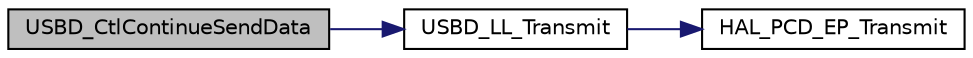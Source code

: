 digraph "USBD_CtlContinueSendData"
{
  edge [fontname="Helvetica",fontsize="10",labelfontname="Helvetica",labelfontsize="10"];
  node [fontname="Helvetica",fontsize="10",shape=record];
  rankdir="LR";
  Node6 [label="USBD_CtlContinueSendData",height=0.2,width=0.4,color="black", fillcolor="grey75", style="filled", fontcolor="black"];
  Node6 -> Node7 [color="midnightblue",fontsize="10",style="solid",fontname="Helvetica"];
  Node7 [label="USBD_LL_Transmit",height=0.2,width=0.4,color="black", fillcolor="white", style="filled",URL="$group___u_s_b_d___c_o_r_e___exported___functions_prototype.html#gab87eb9f3d4d9f8956d2c6b77230f265c",tooltip="Transmits data over an endpoint. "];
  Node7 -> Node8 [color="midnightblue",fontsize="10",style="solid",fontname="Helvetica"];
  Node8 [label="HAL_PCD_EP_Transmit",height=0.2,width=0.4,color="black", fillcolor="white", style="filled",URL="$group___p_c_d___exported___functions___group3.html#ga116ada543442c8f7a1003c4d4c211618"];
}
